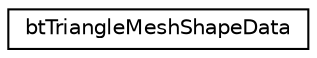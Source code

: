 digraph "Graphical Class Hierarchy"
{
  edge [fontname="Helvetica",fontsize="10",labelfontname="Helvetica",labelfontsize="10"];
  node [fontname="Helvetica",fontsize="10",shape=record];
  rankdir="LR";
  Node1 [label="btTriangleMeshShapeData",height=0.2,width=0.4,color="black", fillcolor="white", style="filled",URL="$structbt_triangle_mesh_shape_data.html",tooltip="do not change those serialization structures, it requires an updated sBulletDNAstr/sBulletDNAstr64 ..."];
}
